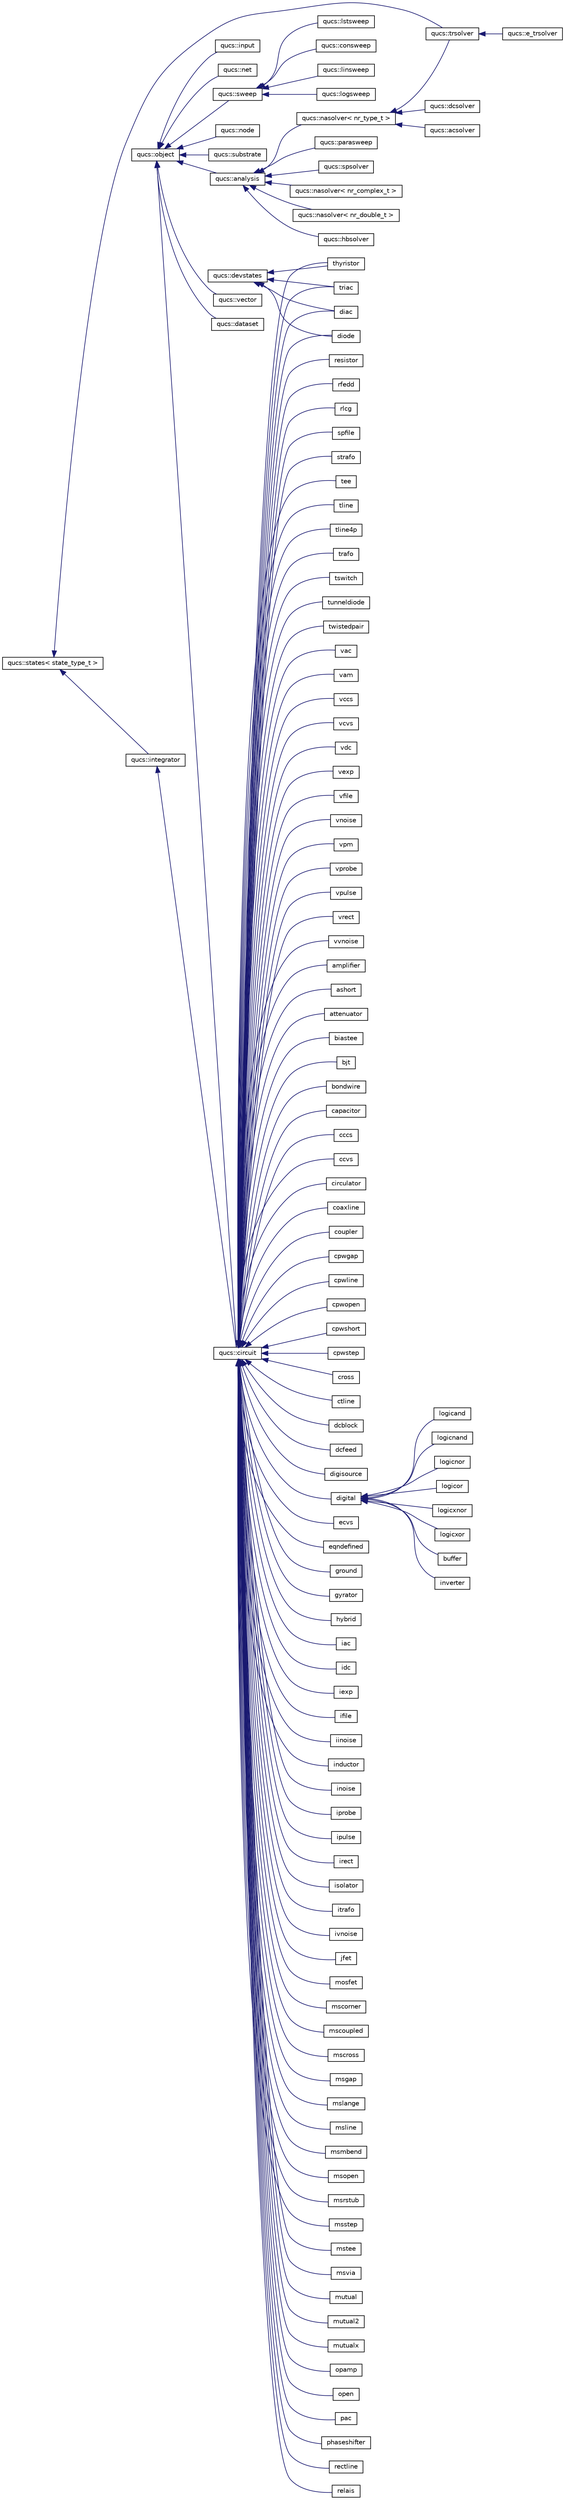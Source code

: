 digraph G
{
  edge [fontname="Helvetica",fontsize="10",labelfontname="Helvetica",labelfontsize="10"];
  node [fontname="Helvetica",fontsize="10",shape=record];
  rankdir="LR";
  Node1 [label="qucs::devstates",height=0.2,width=0.4,color="black", fillcolor="white", style="filled",URL="$classqucs_1_1devstates.html"];
  Node1 -> Node2 [dir="back",color="midnightblue",fontsize="10",style="solid",fontname="Helvetica"];
  Node2 [label="diac",height=0.2,width=0.4,color="black", fillcolor="white", style="filled",URL="$structdiac.html"];
  Node1 -> Node3 [dir="back",color="midnightblue",fontsize="10",style="solid",fontname="Helvetica"];
  Node3 [label="diode",height=0.2,width=0.4,color="black", fillcolor="white", style="filled",URL="$structdiode.html"];
  Node1 -> Node4 [dir="back",color="midnightblue",fontsize="10",style="solid",fontname="Helvetica"];
  Node4 [label="thyristor",height=0.2,width=0.4,color="black", fillcolor="white", style="filled",URL="$structthyristor.html"];
  Node1 -> Node5 [dir="back",color="midnightblue",fontsize="10",style="solid",fontname="Helvetica"];
  Node5 [label="triac",height=0.2,width=0.4,color="black", fillcolor="white", style="filled",URL="$structtriac.html"];
  Node6 [label="qucs::object",height=0.2,width=0.4,color="black", fillcolor="white", style="filled",URL="$classqucs_1_1object.html",tooltip="generic object class."];
  Node6 -> Node7 [dir="back",color="midnightblue",fontsize="10",style="solid",fontname="Helvetica"];
  Node7 [label="qucs::analysis",height=0.2,width=0.4,color="black", fillcolor="white", style="filled",URL="$classqucs_1_1analysis.html",tooltip="class for performing circuit analyses."];
  Node7 -> Node8 [dir="back",color="midnightblue",fontsize="10",style="solid",fontname="Helvetica"];
  Node8 [label="qucs::nasolver\< nr_complex_t \>",height=0.2,width=0.4,color="black", fillcolor="white", style="filled",URL="$classqucs_1_1nasolver.html"];
  Node7 -> Node9 [dir="back",color="midnightblue",fontsize="10",style="solid",fontname="Helvetica"];
  Node9 [label="qucs::nasolver\< nr_double_t \>",height=0.2,width=0.4,color="black", fillcolor="white", style="filled",URL="$classqucs_1_1nasolver.html"];
  Node7 -> Node10 [dir="back",color="midnightblue",fontsize="10",style="solid",fontname="Helvetica"];
  Node10 [label="qucs::hbsolver",height=0.2,width=0.4,color="black", fillcolor="white", style="filled",URL="$structqucs_1_1hbsolver.html"];
  Node7 -> Node11 [dir="back",color="midnightblue",fontsize="10",style="solid",fontname="Helvetica"];
  Node11 [label="qucs::nasolver\< nr_type_t \>",height=0.2,width=0.4,color="black", fillcolor="white", style="filled",URL="$classqucs_1_1nasolver.html"];
  Node11 -> Node12 [dir="back",color="midnightblue",fontsize="10",style="solid",fontname="Helvetica"];
  Node12 [label="qucs::acsolver",height=0.2,width=0.4,color="black", fillcolor="white", style="filled",URL="$structqucs_1_1acsolver.html"];
  Node11 -> Node13 [dir="back",color="midnightblue",fontsize="10",style="solid",fontname="Helvetica"];
  Node13 [label="qucs::dcsolver",height=0.2,width=0.4,color="black", fillcolor="white", style="filled",URL="$structqucs_1_1dcsolver.html"];
  Node11 -> Node14 [dir="back",color="midnightblue",fontsize="10",style="solid",fontname="Helvetica"];
  Node14 [label="qucs::trsolver",height=0.2,width=0.4,color="black", fillcolor="white", style="filled",URL="$structqucs_1_1trsolver.html"];
  Node14 -> Node15 [dir="back",color="midnightblue",fontsize="10",style="solid",fontname="Helvetica"];
  Node15 [label="qucs::e_trsolver",height=0.2,width=0.4,color="black", fillcolor="white", style="filled",URL="$structqucs_1_1e__trsolver.html",tooltip="External interface class for transient simulation."];
  Node7 -> Node16 [dir="back",color="midnightblue",fontsize="10",style="solid",fontname="Helvetica"];
  Node16 [label="qucs::parasweep",height=0.2,width=0.4,color="black", fillcolor="white", style="filled",URL="$structqucs_1_1parasweep.html"];
  Node7 -> Node17 [dir="back",color="midnightblue",fontsize="10",style="solid",fontname="Helvetica"];
  Node17 [label="qucs::spsolver",height=0.2,width=0.4,color="black", fillcolor="white", style="filled",URL="$structqucs_1_1spsolver.html"];
  Node6 -> Node18 [dir="back",color="midnightblue",fontsize="10",style="solid",fontname="Helvetica"];
  Node18 [label="qucs::circuit",height=0.2,width=0.4,color="black", fillcolor="white", style="filled",URL="$classqucs_1_1circuit.html",tooltip="base class for qucs circuit elements."];
  Node18 -> Node19 [dir="back",color="midnightblue",fontsize="10",style="solid",fontname="Helvetica"];
  Node19 [label="amplifier",height=0.2,width=0.4,color="black", fillcolor="white", style="filled",URL="$structamplifier.html"];
  Node18 -> Node20 [dir="back",color="midnightblue",fontsize="10",style="solid",fontname="Helvetica"];
  Node20 [label="ashort",height=0.2,width=0.4,color="black", fillcolor="white", style="filled",URL="$classashort.html"];
  Node18 -> Node21 [dir="back",color="midnightblue",fontsize="10",style="solid",fontname="Helvetica"];
  Node21 [label="attenuator",height=0.2,width=0.4,color="black", fillcolor="white", style="filled",URL="$structattenuator.html"];
  Node18 -> Node22 [dir="back",color="midnightblue",fontsize="10",style="solid",fontname="Helvetica"];
  Node22 [label="biastee",height=0.2,width=0.4,color="black", fillcolor="white", style="filled",URL="$structbiastee.html"];
  Node18 -> Node23 [dir="back",color="midnightblue",fontsize="10",style="solid",fontname="Helvetica"];
  Node23 [label="bjt",height=0.2,width=0.4,color="black", fillcolor="white", style="filled",URL="$structbjt.html"];
  Node18 -> Node24 [dir="back",color="midnightblue",fontsize="10",style="solid",fontname="Helvetica"];
  Node24 [label="bondwire",height=0.2,width=0.4,color="black", fillcolor="white", style="filled",URL="$structbondwire.html"];
  Node18 -> Node25 [dir="back",color="midnightblue",fontsize="10",style="solid",fontname="Helvetica"];
  Node25 [label="capacitor",height=0.2,width=0.4,color="black", fillcolor="white", style="filled",URL="$structcapacitor.html"];
  Node18 -> Node26 [dir="back",color="midnightblue",fontsize="10",style="solid",fontname="Helvetica"];
  Node26 [label="cccs",height=0.2,width=0.4,color="black", fillcolor="white", style="filled",URL="$structcccs.html"];
  Node18 -> Node27 [dir="back",color="midnightblue",fontsize="10",style="solid",fontname="Helvetica"];
  Node27 [label="ccvs",height=0.2,width=0.4,color="black", fillcolor="white", style="filled",URL="$structccvs.html"];
  Node18 -> Node28 [dir="back",color="midnightblue",fontsize="10",style="solid",fontname="Helvetica"];
  Node28 [label="circulator",height=0.2,width=0.4,color="black", fillcolor="white", style="filled",URL="$structcirculator.html"];
  Node18 -> Node29 [dir="back",color="midnightblue",fontsize="10",style="solid",fontname="Helvetica"];
  Node29 [label="coaxline",height=0.2,width=0.4,color="black", fillcolor="white", style="filled",URL="$structcoaxline.html"];
  Node18 -> Node30 [dir="back",color="midnightblue",fontsize="10",style="solid",fontname="Helvetica"];
  Node30 [label="coupler",height=0.2,width=0.4,color="black", fillcolor="white", style="filled",URL="$structcoupler.html"];
  Node18 -> Node31 [dir="back",color="midnightblue",fontsize="10",style="solid",fontname="Helvetica"];
  Node31 [label="cpwgap",height=0.2,width=0.4,color="black", fillcolor="white", style="filled",URL="$structcpwgap.html"];
  Node18 -> Node32 [dir="back",color="midnightblue",fontsize="10",style="solid",fontname="Helvetica"];
  Node32 [label="cpwline",height=0.2,width=0.4,color="black", fillcolor="white", style="filled",URL="$structcpwline.html"];
  Node18 -> Node33 [dir="back",color="midnightblue",fontsize="10",style="solid",fontname="Helvetica"];
  Node33 [label="cpwopen",height=0.2,width=0.4,color="black", fillcolor="white", style="filled",URL="$structcpwopen.html"];
  Node18 -> Node34 [dir="back",color="midnightblue",fontsize="10",style="solid",fontname="Helvetica"];
  Node34 [label="cpwshort",height=0.2,width=0.4,color="black", fillcolor="white", style="filled",URL="$structcpwshort.html"];
  Node18 -> Node35 [dir="back",color="midnightblue",fontsize="10",style="solid",fontname="Helvetica"];
  Node35 [label="cpwstep",height=0.2,width=0.4,color="black", fillcolor="white", style="filled",URL="$structcpwstep.html"];
  Node18 -> Node36 [dir="back",color="midnightblue",fontsize="10",style="solid",fontname="Helvetica"];
  Node36 [label="cross",height=0.2,width=0.4,color="black", fillcolor="white", style="filled",URL="$classcross.html"];
  Node18 -> Node37 [dir="back",color="midnightblue",fontsize="10",style="solid",fontname="Helvetica"];
  Node37 [label="ctline",height=0.2,width=0.4,color="black", fillcolor="white", style="filled",URL="$structctline.html"];
  Node18 -> Node38 [dir="back",color="midnightblue",fontsize="10",style="solid",fontname="Helvetica"];
  Node38 [label="dcblock",height=0.2,width=0.4,color="black", fillcolor="white", style="filled",URL="$structdcblock.html"];
  Node18 -> Node39 [dir="back",color="midnightblue",fontsize="10",style="solid",fontname="Helvetica"];
  Node39 [label="dcfeed",height=0.2,width=0.4,color="black", fillcolor="white", style="filled",URL="$structdcfeed.html"];
  Node18 -> Node2 [dir="back",color="midnightblue",fontsize="10",style="solid",fontname="Helvetica"];
  Node18 -> Node40 [dir="back",color="midnightblue",fontsize="10",style="solid",fontname="Helvetica"];
  Node40 [label="digisource",height=0.2,width=0.4,color="black", fillcolor="white", style="filled",URL="$structdigisource.html"];
  Node18 -> Node41 [dir="back",color="midnightblue",fontsize="10",style="solid",fontname="Helvetica"];
  Node41 [label="digital",height=0.2,width=0.4,color="black", fillcolor="white", style="filled",URL="$classdigital.html"];
  Node41 -> Node42 [dir="back",color="midnightblue",fontsize="10",style="solid",fontname="Helvetica"];
  Node42 [label="buffer",height=0.2,width=0.4,color="black", fillcolor="white", style="filled",URL="$structbuffer.html"];
  Node41 -> Node43 [dir="back",color="midnightblue",fontsize="10",style="solid",fontname="Helvetica"];
  Node43 [label="inverter",height=0.2,width=0.4,color="black", fillcolor="white", style="filled",URL="$structinverter.html"];
  Node41 -> Node44 [dir="back",color="midnightblue",fontsize="10",style="solid",fontname="Helvetica"];
  Node44 [label="logicand",height=0.2,width=0.4,color="black", fillcolor="white", style="filled",URL="$structlogicand.html"];
  Node41 -> Node45 [dir="back",color="midnightblue",fontsize="10",style="solid",fontname="Helvetica"];
  Node45 [label="logicnand",height=0.2,width=0.4,color="black", fillcolor="white", style="filled",URL="$structlogicnand.html"];
  Node41 -> Node46 [dir="back",color="midnightblue",fontsize="10",style="solid",fontname="Helvetica"];
  Node46 [label="logicnor",height=0.2,width=0.4,color="black", fillcolor="white", style="filled",URL="$structlogicnor.html"];
  Node41 -> Node47 [dir="back",color="midnightblue",fontsize="10",style="solid",fontname="Helvetica"];
  Node47 [label="logicor",height=0.2,width=0.4,color="black", fillcolor="white", style="filled",URL="$structlogicor.html"];
  Node41 -> Node48 [dir="back",color="midnightblue",fontsize="10",style="solid",fontname="Helvetica"];
  Node48 [label="logicxnor",height=0.2,width=0.4,color="black", fillcolor="white", style="filled",URL="$structlogicxnor.html"];
  Node41 -> Node49 [dir="back",color="midnightblue",fontsize="10",style="solid",fontname="Helvetica"];
  Node49 [label="logicxor",height=0.2,width=0.4,color="black", fillcolor="white", style="filled",URL="$structlogicxor.html"];
  Node18 -> Node3 [dir="back",color="midnightblue",fontsize="10",style="solid",fontname="Helvetica"];
  Node18 -> Node50 [dir="back",color="midnightblue",fontsize="10",style="solid",fontname="Helvetica"];
  Node50 [label="ecvs",height=0.2,width=0.4,color="black", fillcolor="white", style="filled",URL="$structecvs.html"];
  Node18 -> Node51 [dir="back",color="midnightblue",fontsize="10",style="solid",fontname="Helvetica"];
  Node51 [label="eqndefined",height=0.2,width=0.4,color="black", fillcolor="white", style="filled",URL="$structeqndefined.html"];
  Node18 -> Node52 [dir="back",color="midnightblue",fontsize="10",style="solid",fontname="Helvetica"];
  Node52 [label="ground",height=0.2,width=0.4,color="black", fillcolor="white", style="filled",URL="$classground.html"];
  Node18 -> Node53 [dir="back",color="midnightblue",fontsize="10",style="solid",fontname="Helvetica"];
  Node53 [label="gyrator",height=0.2,width=0.4,color="black", fillcolor="white", style="filled",URL="$structgyrator.html"];
  Node18 -> Node54 [dir="back",color="midnightblue",fontsize="10",style="solid",fontname="Helvetica"];
  Node54 [label="hybrid",height=0.2,width=0.4,color="black", fillcolor="white", style="filled",URL="$structhybrid.html"];
  Node18 -> Node55 [dir="back",color="midnightblue",fontsize="10",style="solid",fontname="Helvetica"];
  Node55 [label="iac",height=0.2,width=0.4,color="black", fillcolor="white", style="filled",URL="$structiac.html"];
  Node18 -> Node56 [dir="back",color="midnightblue",fontsize="10",style="solid",fontname="Helvetica"];
  Node56 [label="idc",height=0.2,width=0.4,color="black", fillcolor="white", style="filled",URL="$structidc.html"];
  Node18 -> Node57 [dir="back",color="midnightblue",fontsize="10",style="solid",fontname="Helvetica"];
  Node57 [label="iexp",height=0.2,width=0.4,color="black", fillcolor="white", style="filled",URL="$structiexp.html"];
  Node18 -> Node58 [dir="back",color="midnightblue",fontsize="10",style="solid",fontname="Helvetica"];
  Node58 [label="ifile",height=0.2,width=0.4,color="black", fillcolor="white", style="filled",URL="$structifile.html"];
  Node18 -> Node59 [dir="back",color="midnightblue",fontsize="10",style="solid",fontname="Helvetica"];
  Node59 [label="iinoise",height=0.2,width=0.4,color="black", fillcolor="white", style="filled",URL="$structiinoise.html"];
  Node18 -> Node60 [dir="back",color="midnightblue",fontsize="10",style="solid",fontname="Helvetica"];
  Node60 [label="inductor",height=0.2,width=0.4,color="black", fillcolor="white", style="filled",URL="$structinductor.html"];
  Node18 -> Node61 [dir="back",color="midnightblue",fontsize="10",style="solid",fontname="Helvetica"];
  Node61 [label="inoise",height=0.2,width=0.4,color="black", fillcolor="white", style="filled",URL="$structinoise.html"];
  Node18 -> Node62 [dir="back",color="midnightblue",fontsize="10",style="solid",fontname="Helvetica"];
  Node62 [label="iprobe",height=0.2,width=0.4,color="black", fillcolor="white", style="filled",URL="$structiprobe.html"];
  Node18 -> Node63 [dir="back",color="midnightblue",fontsize="10",style="solid",fontname="Helvetica"];
  Node63 [label="ipulse",height=0.2,width=0.4,color="black", fillcolor="white", style="filled",URL="$structipulse.html"];
  Node18 -> Node64 [dir="back",color="midnightblue",fontsize="10",style="solid",fontname="Helvetica"];
  Node64 [label="irect",height=0.2,width=0.4,color="black", fillcolor="white", style="filled",URL="$structirect.html"];
  Node18 -> Node65 [dir="back",color="midnightblue",fontsize="10",style="solid",fontname="Helvetica"];
  Node65 [label="isolator",height=0.2,width=0.4,color="black", fillcolor="white", style="filled",URL="$structisolator.html"];
  Node18 -> Node66 [dir="back",color="midnightblue",fontsize="10",style="solid",fontname="Helvetica"];
  Node66 [label="itrafo",height=0.2,width=0.4,color="black", fillcolor="white", style="filled",URL="$classitrafo.html"];
  Node18 -> Node67 [dir="back",color="midnightblue",fontsize="10",style="solid",fontname="Helvetica"];
  Node67 [label="ivnoise",height=0.2,width=0.4,color="black", fillcolor="white", style="filled",URL="$structivnoise.html"];
  Node18 -> Node68 [dir="back",color="midnightblue",fontsize="10",style="solid",fontname="Helvetica"];
  Node68 [label="jfet",height=0.2,width=0.4,color="black", fillcolor="white", style="filled",URL="$structjfet.html"];
  Node18 -> Node69 [dir="back",color="midnightblue",fontsize="10",style="solid",fontname="Helvetica"];
  Node69 [label="mosfet",height=0.2,width=0.4,color="black", fillcolor="white", style="filled",URL="$structmosfet.html"];
  Node18 -> Node70 [dir="back",color="midnightblue",fontsize="10",style="solid",fontname="Helvetica"];
  Node70 [label="mscorner",height=0.2,width=0.4,color="black", fillcolor="white", style="filled",URL="$structmscorner.html"];
  Node18 -> Node71 [dir="back",color="midnightblue",fontsize="10",style="solid",fontname="Helvetica"];
  Node71 [label="mscoupled",height=0.2,width=0.4,color="black", fillcolor="white", style="filled",URL="$structmscoupled.html"];
  Node18 -> Node72 [dir="back",color="midnightblue",fontsize="10",style="solid",fontname="Helvetica"];
  Node72 [label="mscross",height=0.2,width=0.4,color="black", fillcolor="white", style="filled",URL="$structmscross.html"];
  Node18 -> Node73 [dir="back",color="midnightblue",fontsize="10",style="solid",fontname="Helvetica"];
  Node73 [label="msgap",height=0.2,width=0.4,color="black", fillcolor="white", style="filled",URL="$structmsgap.html"];
  Node18 -> Node74 [dir="back",color="midnightblue",fontsize="10",style="solid",fontname="Helvetica"];
  Node74 [label="mslange",height=0.2,width=0.4,color="black", fillcolor="white", style="filled",URL="$structmslange.html"];
  Node18 -> Node75 [dir="back",color="midnightblue",fontsize="10",style="solid",fontname="Helvetica"];
  Node75 [label="msline",height=0.2,width=0.4,color="black", fillcolor="white", style="filled",URL="$structmsline.html"];
  Node18 -> Node76 [dir="back",color="midnightblue",fontsize="10",style="solid",fontname="Helvetica"];
  Node76 [label="msmbend",height=0.2,width=0.4,color="black", fillcolor="white", style="filled",URL="$structmsmbend.html"];
  Node18 -> Node77 [dir="back",color="midnightblue",fontsize="10",style="solid",fontname="Helvetica"];
  Node77 [label="msopen",height=0.2,width=0.4,color="black", fillcolor="white", style="filled",URL="$structmsopen.html"];
  Node18 -> Node78 [dir="back",color="midnightblue",fontsize="10",style="solid",fontname="Helvetica"];
  Node78 [label="msrstub",height=0.2,width=0.4,color="black", fillcolor="white", style="filled",URL="$structmsrstub.html"];
  Node18 -> Node79 [dir="back",color="midnightblue",fontsize="10",style="solid",fontname="Helvetica"];
  Node79 [label="msstep",height=0.2,width=0.4,color="black", fillcolor="white", style="filled",URL="$structmsstep.html"];
  Node18 -> Node80 [dir="back",color="midnightblue",fontsize="10",style="solid",fontname="Helvetica"];
  Node80 [label="mstee",height=0.2,width=0.4,color="black", fillcolor="white", style="filled",URL="$structmstee.html"];
  Node18 -> Node81 [dir="back",color="midnightblue",fontsize="10",style="solid",fontname="Helvetica"];
  Node81 [label="msvia",height=0.2,width=0.4,color="black", fillcolor="white", style="filled",URL="$structmsvia.html"];
  Node18 -> Node82 [dir="back",color="midnightblue",fontsize="10",style="solid",fontname="Helvetica"];
  Node82 [label="mutual",height=0.2,width=0.4,color="black", fillcolor="white", style="filled",URL="$structmutual.html"];
  Node18 -> Node83 [dir="back",color="midnightblue",fontsize="10",style="solid",fontname="Helvetica"];
  Node83 [label="mutual2",height=0.2,width=0.4,color="black", fillcolor="white", style="filled",URL="$structmutual2.html"];
  Node18 -> Node84 [dir="back",color="midnightblue",fontsize="10",style="solid",fontname="Helvetica"];
  Node84 [label="mutualx",height=0.2,width=0.4,color="black", fillcolor="white", style="filled",URL="$structmutualx.html"];
  Node18 -> Node85 [dir="back",color="midnightblue",fontsize="10",style="solid",fontname="Helvetica"];
  Node85 [label="opamp",height=0.2,width=0.4,color="black", fillcolor="white", style="filled",URL="$structopamp.html"];
  Node18 -> Node86 [dir="back",color="midnightblue",fontsize="10",style="solid",fontname="Helvetica"];
  Node86 [label="open",height=0.2,width=0.4,color="black", fillcolor="white", style="filled",URL="$classopen.html"];
  Node18 -> Node87 [dir="back",color="midnightblue",fontsize="10",style="solid",fontname="Helvetica"];
  Node87 [label="pac",height=0.2,width=0.4,color="black", fillcolor="white", style="filled",URL="$structpac.html"];
  Node18 -> Node88 [dir="back",color="midnightblue",fontsize="10",style="solid",fontname="Helvetica"];
  Node88 [label="phaseshifter",height=0.2,width=0.4,color="black", fillcolor="white", style="filled",URL="$structphaseshifter.html"];
  Node18 -> Node89 [dir="back",color="midnightblue",fontsize="10",style="solid",fontname="Helvetica"];
  Node89 [label="rectline",height=0.2,width=0.4,color="black", fillcolor="white", style="filled",URL="$structrectline.html"];
  Node18 -> Node90 [dir="back",color="midnightblue",fontsize="10",style="solid",fontname="Helvetica"];
  Node90 [label="relais",height=0.2,width=0.4,color="black", fillcolor="white", style="filled",URL="$structrelais.html"];
  Node18 -> Node91 [dir="back",color="midnightblue",fontsize="10",style="solid",fontname="Helvetica"];
  Node91 [label="resistor",height=0.2,width=0.4,color="black", fillcolor="white", style="filled",URL="$structresistor.html"];
  Node18 -> Node92 [dir="back",color="midnightblue",fontsize="10",style="solid",fontname="Helvetica"];
  Node92 [label="rfedd",height=0.2,width=0.4,color="black", fillcolor="white", style="filled",URL="$structrfedd.html"];
  Node18 -> Node93 [dir="back",color="midnightblue",fontsize="10",style="solid",fontname="Helvetica"];
  Node93 [label="rlcg",height=0.2,width=0.4,color="black", fillcolor="white", style="filled",URL="$structrlcg.html"];
  Node18 -> Node94 [dir="back",color="midnightblue",fontsize="10",style="solid",fontname="Helvetica"];
  Node94 [label="spfile",height=0.2,width=0.4,color="black", fillcolor="white", style="filled",URL="$structspfile.html"];
  Node18 -> Node95 [dir="back",color="midnightblue",fontsize="10",style="solid",fontname="Helvetica"];
  Node95 [label="strafo",height=0.2,width=0.4,color="black", fillcolor="white", style="filled",URL="$structstrafo.html"];
  Node18 -> Node96 [dir="back",color="midnightblue",fontsize="10",style="solid",fontname="Helvetica"];
  Node96 [label="tee",height=0.2,width=0.4,color="black", fillcolor="white", style="filled",URL="$classtee.html"];
  Node18 -> Node4 [dir="back",color="midnightblue",fontsize="10",style="solid",fontname="Helvetica"];
  Node18 -> Node97 [dir="back",color="midnightblue",fontsize="10",style="solid",fontname="Helvetica"];
  Node97 [label="tline",height=0.2,width=0.4,color="black", fillcolor="white", style="filled",URL="$structtline.html"];
  Node18 -> Node98 [dir="back",color="midnightblue",fontsize="10",style="solid",fontname="Helvetica"];
  Node98 [label="tline4p",height=0.2,width=0.4,color="black", fillcolor="white", style="filled",URL="$structtline4p.html"];
  Node18 -> Node99 [dir="back",color="midnightblue",fontsize="10",style="solid",fontname="Helvetica"];
  Node99 [label="trafo",height=0.2,width=0.4,color="black", fillcolor="white", style="filled",URL="$structtrafo.html"];
  Node18 -> Node5 [dir="back",color="midnightblue",fontsize="10",style="solid",fontname="Helvetica"];
  Node18 -> Node100 [dir="back",color="midnightblue",fontsize="10",style="solid",fontname="Helvetica"];
  Node100 [label="tswitch",height=0.2,width=0.4,color="black", fillcolor="white", style="filled",URL="$structtswitch.html"];
  Node18 -> Node101 [dir="back",color="midnightblue",fontsize="10",style="solid",fontname="Helvetica"];
  Node101 [label="tunneldiode",height=0.2,width=0.4,color="black", fillcolor="white", style="filled",URL="$structtunneldiode.html"];
  Node18 -> Node102 [dir="back",color="midnightblue",fontsize="10",style="solid",fontname="Helvetica"];
  Node102 [label="twistedpair",height=0.2,width=0.4,color="black", fillcolor="white", style="filled",URL="$structtwistedpair.html"];
  Node18 -> Node103 [dir="back",color="midnightblue",fontsize="10",style="solid",fontname="Helvetica"];
  Node103 [label="vac",height=0.2,width=0.4,color="black", fillcolor="white", style="filled",URL="$structvac.html"];
  Node18 -> Node104 [dir="back",color="midnightblue",fontsize="10",style="solid",fontname="Helvetica"];
  Node104 [label="vam",height=0.2,width=0.4,color="black", fillcolor="white", style="filled",URL="$structvam.html"];
  Node18 -> Node105 [dir="back",color="midnightblue",fontsize="10",style="solid",fontname="Helvetica"];
  Node105 [label="vccs",height=0.2,width=0.4,color="black", fillcolor="white", style="filled",URL="$structvccs.html"];
  Node18 -> Node106 [dir="back",color="midnightblue",fontsize="10",style="solid",fontname="Helvetica"];
  Node106 [label="vcvs",height=0.2,width=0.4,color="black", fillcolor="white", style="filled",URL="$structvcvs.html"];
  Node18 -> Node107 [dir="back",color="midnightblue",fontsize="10",style="solid",fontname="Helvetica"];
  Node107 [label="vdc",height=0.2,width=0.4,color="black", fillcolor="white", style="filled",URL="$structvdc.html"];
  Node18 -> Node108 [dir="back",color="midnightblue",fontsize="10",style="solid",fontname="Helvetica"];
  Node108 [label="vexp",height=0.2,width=0.4,color="black", fillcolor="white", style="filled",URL="$structvexp.html"];
  Node18 -> Node109 [dir="back",color="midnightblue",fontsize="10",style="solid",fontname="Helvetica"];
  Node109 [label="vfile",height=0.2,width=0.4,color="black", fillcolor="white", style="filled",URL="$structvfile.html"];
  Node18 -> Node110 [dir="back",color="midnightblue",fontsize="10",style="solid",fontname="Helvetica"];
  Node110 [label="vnoise",height=0.2,width=0.4,color="black", fillcolor="white", style="filled",URL="$structvnoise.html"];
  Node18 -> Node111 [dir="back",color="midnightblue",fontsize="10",style="solid",fontname="Helvetica"];
  Node111 [label="vpm",height=0.2,width=0.4,color="black", fillcolor="white", style="filled",URL="$structvpm.html"];
  Node18 -> Node112 [dir="back",color="midnightblue",fontsize="10",style="solid",fontname="Helvetica"];
  Node112 [label="vprobe",height=0.2,width=0.4,color="black", fillcolor="white", style="filled",URL="$structvprobe.html"];
  Node18 -> Node113 [dir="back",color="midnightblue",fontsize="10",style="solid",fontname="Helvetica"];
  Node113 [label="vpulse",height=0.2,width=0.4,color="black", fillcolor="white", style="filled",URL="$structvpulse.html"];
  Node18 -> Node114 [dir="back",color="midnightblue",fontsize="10",style="solid",fontname="Helvetica"];
  Node114 [label="vrect",height=0.2,width=0.4,color="black", fillcolor="white", style="filled",URL="$structvrect.html"];
  Node18 -> Node115 [dir="back",color="midnightblue",fontsize="10",style="solid",fontname="Helvetica"];
  Node115 [label="vvnoise",height=0.2,width=0.4,color="black", fillcolor="white", style="filled",URL="$structvvnoise.html"];
  Node6 -> Node116 [dir="back",color="midnightblue",fontsize="10",style="solid",fontname="Helvetica"];
  Node116 [label="qucs::dataset",height=0.2,width=0.4,color="black", fillcolor="white", style="filled",URL="$classqucs_1_1dataset.html"];
  Node6 -> Node117 [dir="back",color="midnightblue",fontsize="10",style="solid",fontname="Helvetica"];
  Node117 [label="qucs::input",height=0.2,width=0.4,color="black", fillcolor="white", style="filled",URL="$classqucs_1_1input.html"];
  Node6 -> Node118 [dir="back",color="midnightblue",fontsize="10",style="solid",fontname="Helvetica"];
  Node118 [label="qucs::net",height=0.2,width=0.4,color="black", fillcolor="white", style="filled",URL="$classqucs_1_1net.html"];
  Node6 -> Node119 [dir="back",color="midnightblue",fontsize="10",style="solid",fontname="Helvetica"];
  Node119 [label="qucs::node",height=0.2,width=0.4,color="black", fillcolor="white", style="filled",URL="$classqucs_1_1node.html"];
  Node6 -> Node120 [dir="back",color="midnightblue",fontsize="10",style="solid",fontname="Helvetica"];
  Node120 [label="qucs::substrate",height=0.2,width=0.4,color="black", fillcolor="white", style="filled",URL="$classqucs_1_1substrate.html"];
  Node6 -> Node121 [dir="back",color="midnightblue",fontsize="10",style="solid",fontname="Helvetica"];
  Node121 [label="qucs::sweep",height=0.2,width=0.4,color="black", fillcolor="white", style="filled",URL="$classqucs_1_1sweep.html"];
  Node121 -> Node122 [dir="back",color="midnightblue",fontsize="10",style="solid",fontname="Helvetica"];
  Node122 [label="qucs::consweep",height=0.2,width=0.4,color="black", fillcolor="white", style="filled",URL="$classqucs_1_1consweep.html"];
  Node121 -> Node123 [dir="back",color="midnightblue",fontsize="10",style="solid",fontname="Helvetica"];
  Node123 [label="qucs::linsweep",height=0.2,width=0.4,color="black", fillcolor="white", style="filled",URL="$classqucs_1_1linsweep.html"];
  Node121 -> Node124 [dir="back",color="midnightblue",fontsize="10",style="solid",fontname="Helvetica"];
  Node124 [label="qucs::logsweep",height=0.2,width=0.4,color="black", fillcolor="white", style="filled",URL="$classqucs_1_1logsweep.html"];
  Node121 -> Node125 [dir="back",color="midnightblue",fontsize="10",style="solid",fontname="Helvetica"];
  Node125 [label="qucs::lstsweep",height=0.2,width=0.4,color="black", fillcolor="white", style="filled",URL="$classqucs_1_1lstsweep.html"];
  Node6 -> Node126 [dir="back",color="midnightblue",fontsize="10",style="solid",fontname="Helvetica"];
  Node126 [label="qucs::vector",height=0.2,width=0.4,color="black", fillcolor="white", style="filled",URL="$classqucs_1_1vector.html"];
  Node127 [label="qucs::states\< state_type_t \>",height=0.2,width=0.4,color="black", fillcolor="white", style="filled",URL="$classqucs_1_1states.html",tooltip="template class for storing state variables."];
  Node127 -> Node128 [dir="back",color="midnightblue",fontsize="10",style="solid",fontname="Helvetica"];
  Node128 [label="qucs::integrator",height=0.2,width=0.4,color="black", fillcolor="white", style="filled",URL="$classqucs_1_1integrator.html"];
  Node128 -> Node18 [dir="back",color="midnightblue",fontsize="10",style="solid",fontname="Helvetica"];
  Node127 -> Node14 [dir="back",color="midnightblue",fontsize="10",style="solid",fontname="Helvetica"];
}
